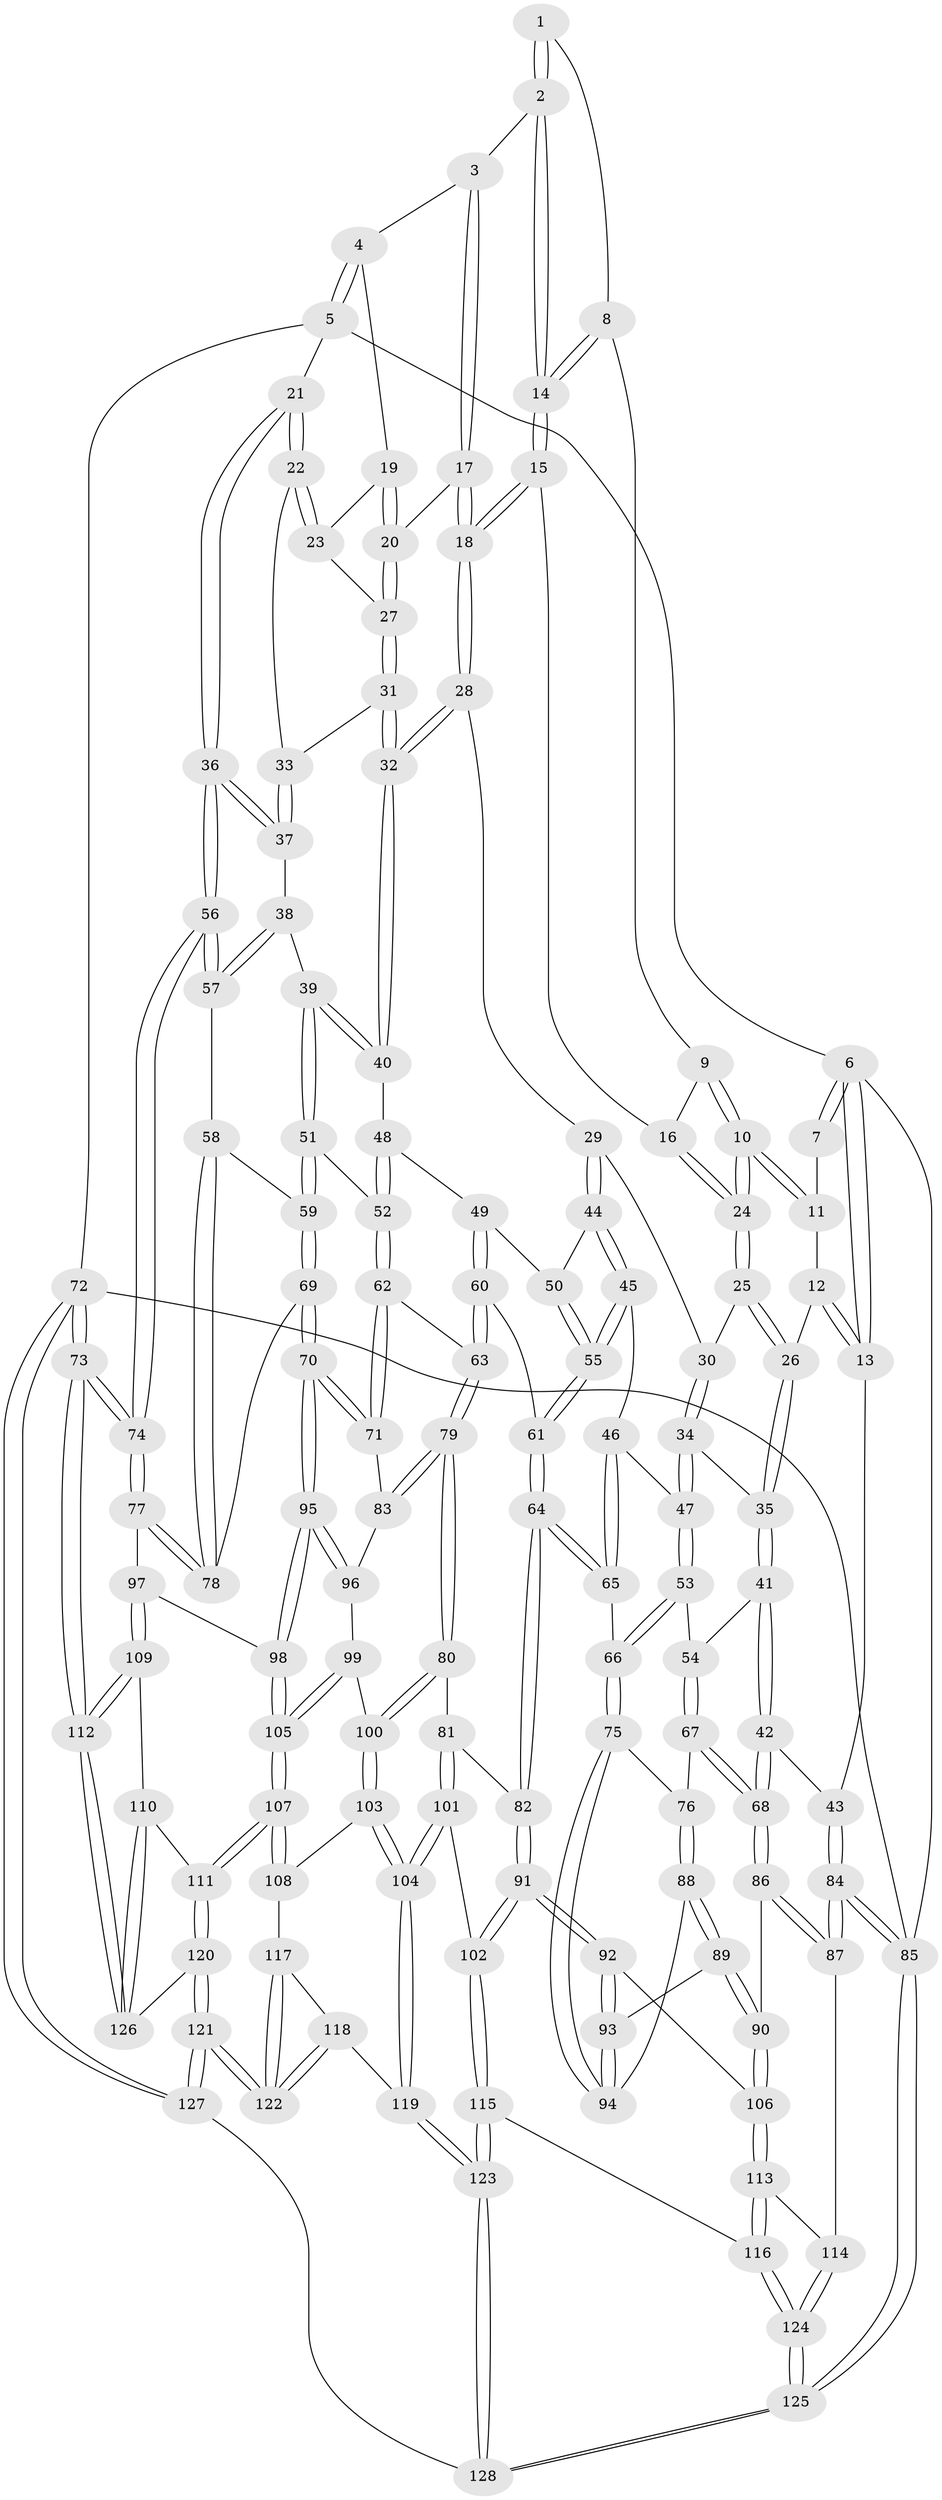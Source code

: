 // Generated by graph-tools (version 1.1) at 2025/16/03/09/25 04:16:48]
// undirected, 128 vertices, 317 edges
graph export_dot {
graph [start="1"]
  node [color=gray90,style=filled];
  1 [pos="+0.4985570976123585+0"];
  2 [pos="+0.6534008769548451+0"];
  3 [pos="+0.7999295355115179+0"];
  4 [pos="+0.8390977183218064+0"];
  5 [pos="+1+0"];
  6 [pos="+0+0"];
  7 [pos="+0.2615295753959747+0"];
  8 [pos="+0.46856997590965843+0.01263298996866075"];
  9 [pos="+0.45669415235971356+0.043634832617629474"];
  10 [pos="+0.32203636736606484+0.16228530110541042"];
  11 [pos="+0.2642243353002953+0"];
  12 [pos="+0.13155747996934292+0.15328005560306734"];
  13 [pos="+0+0.09835531424990389"];
  14 [pos="+0.5672632084710743+0.13826737641862685"];
  15 [pos="+0.5645791329155723+0.16538824155781923"];
  16 [pos="+0.504062041226906+0.14757519265902758"];
  17 [pos="+0.638255438607047+0.18749186680393262"];
  18 [pos="+0.584997845853396+0.1984313685478301"];
  19 [pos="+0.7371978474598998+0.14828863869486072"];
  20 [pos="+0.6747269663648361+0.1917134883155069"];
  21 [pos="+1+0"];
  22 [pos="+1+0.1321813722957302"];
  23 [pos="+0.8236332528044349+0.19412090087257503"];
  24 [pos="+0.32197709272362446+0.16293185353915393"];
  25 [pos="+0.3108889669420246+0.18516295903574492"];
  26 [pos="+0.2719747214101591+0.22481097011503737"];
  27 [pos="+0.7530622973981593+0.26534657914049886"];
  28 [pos="+0.5673965433699643+0.2549841772539362"];
  29 [pos="+0.5495842096089388+0.2760747852218319"];
  30 [pos="+0.5081462882834242+0.2779978494651223"];
  31 [pos="+0.7561244477355221+0.3038691183283461"];
  32 [pos="+0.7190038876429569+0.3487171102970186"];
  33 [pos="+0.829541713047535+0.31982591052936615"];
  34 [pos="+0.37340149030226444+0.3747893192680573"];
  35 [pos="+0.27080089050905704+0.23620304976255305"];
  36 [pos="+1+0.23564868555191523"];
  37 [pos="+0.850861390059322+0.36287131136759104"];
  38 [pos="+0.8503846497685803+0.4205386402218322"];
  39 [pos="+0.8452549905755435+0.42282150062040924"];
  40 [pos="+0.7176495707522712+0.35954656465879004"];
  41 [pos="+0.1506733257718951+0.3798194864230074"];
  42 [pos="+0+0.3814783911740178"];
  43 [pos="+0+0.3491005976154985"];
  44 [pos="+0.5520261540756563+0.3479852820443046"];
  45 [pos="+0.41238345295008266+0.42747067550878987"];
  46 [pos="+0.406684442600105+0.4259906738361837"];
  47 [pos="+0.3821391854896338+0.4152275317705552"];
  48 [pos="+0.7120013333688553+0.3711635730476369"];
  49 [pos="+0.6070792393557116+0.4246816649114819"];
  50 [pos="+0.5806390360137461+0.40556547248176644"];
  51 [pos="+0.7919738370790919+0.4799115902042215"];
  52 [pos="+0.7446339346204255+0.48111297238340217"];
  53 [pos="+0.303529164042532+0.49158106296382353"];
  54 [pos="+0.18193764707035692+0.42851274715916665"];
  55 [pos="+0.47852443178156623+0.4763004044983168"];
  56 [pos="+1+0.43895324221480403"];
  57 [pos="+0.9260621285635503+0.45032695471891226"];
  58 [pos="+0.8590990420660913+0.5403581213101672"];
  59 [pos="+0.8322268682095743+0.5390905453618408"];
  60 [pos="+0.6291408867801939+0.5336474181626921"];
  61 [pos="+0.5000180514964393+0.5338362074076242"];
  62 [pos="+0.6878532077447422+0.5379776523486883"];
  63 [pos="+0.6298535071031222+0.5343220308449713"];
  64 [pos="+0.45389454188577016+0.6062202065480174"];
  65 [pos="+0.4168903106591033+0.5928433330158549"];
  66 [pos="+0.30580499459274785+0.5764401152971924"];
  67 [pos="+0.14490955628706734+0.5892741539594483"];
  68 [pos="+0.12022331869288796+0.6041385801655254"];
  69 [pos="+0.7838963641046369+0.6107520111122154"];
  70 [pos="+0.7639866876354114+0.6250548072758039"];
  71 [pos="+0.744050541049599+0.6074306534275229"];
  72 [pos="+1+1"];
  73 [pos="+1+1"];
  74 [pos="+1+0.6060106315782505"];
  75 [pos="+0.29917150681187343+0.5847910416385883"];
  76 [pos="+0.1868046960206365+0.5906876223339625"];
  77 [pos="+0.9996979498991834+0.6528251571185921"];
  78 [pos="+0.9338634807039636+0.6156190103823901"];
  79 [pos="+0.5990598187813287+0.6453482321086408"];
  80 [pos="+0.5875016179343387+0.6586968937635342"];
  81 [pos="+0.558856944533884+0.6609238463888959"];
  82 [pos="+0.4572252430158811+0.6149776030633232"];
  83 [pos="+0.6451704691333615+0.6555371855689236"];
  84 [pos="+0+0.7420452504416956"];
  85 [pos="+0+1"];
  86 [pos="+0.0873725026955546+0.6805052006255474"];
  87 [pos="+0+0.7474052243023787"];
  88 [pos="+0.22554339685034214+0.6888415320723846"];
  89 [pos="+0.210729518999121+0.7168969039935409"];
  90 [pos="+0.18178800663697572+0.74698929208924"];
  91 [pos="+0.4077401793483783+0.7718594283475148"];
  92 [pos="+0.3572024986235952+0.7462359584157523"];
  93 [pos="+0.32359592882693056+0.6877237624854242"];
  94 [pos="+0.298995877575766+0.5927889350747779"];
  95 [pos="+0.768832157013252+0.6822523408932171"];
  96 [pos="+0.6912031767580195+0.6834998267017263"];
  97 [pos="+0.9279569981846691+0.7055287268816438"];
  98 [pos="+0.7811765176707836+0.7076088428544376"];
  99 [pos="+0.6503335191581303+0.7258169570356106"];
  100 [pos="+0.6177988015840157+0.7396705587368704"];
  101 [pos="+0.4731255874070194+0.8005205807101338"];
  102 [pos="+0.4188079470706505+0.7904663564917115"];
  103 [pos="+0.6117981241229017+0.7948452422339399"];
  104 [pos="+0.523261657019887+0.8276199754598861"];
  105 [pos="+0.7688881224690984+0.7415118483287839"];
  106 [pos="+0.2030274885877473+0.7893281178648927"];
  107 [pos="+0.753051696325281+0.8232349368065459"];
  108 [pos="+0.6760926471644959+0.8274516762790529"];
  109 [pos="+0.9104032030393238+0.7863491723734181"];
  110 [pos="+0.8015008612680801+0.861740199590118"];
  111 [pos="+0.7835442562224778+0.8597244562893841"];
  112 [pos="+1+1"];
  113 [pos="+0.19808218317928336+0.8539656108824141"];
  114 [pos="+0.00953661169897221+0.8253650706611324"];
  115 [pos="+0.40235159345374316+0.8192498862476507"];
  116 [pos="+0.22790145454652685+0.9505429786256304"];
  117 [pos="+0.6713427736302845+0.8400879517123706"];
  118 [pos="+0.6122913599704111+0.921383669157106"];
  119 [pos="+0.53760995564151+0.9073047229287973"];
  120 [pos="+0.7458041590567671+0.9760325569605773"];
  121 [pos="+0.7023886634546486+1"];
  122 [pos="+0.6697665108399152+0.9855424586345715"];
  123 [pos="+0.4541919927116828+1"];
  124 [pos="+0.19450856725684124+1"];
  125 [pos="+0.19562148167238672+1"];
  126 [pos="+0.9797124653275442+0.9737329312989983"];
  127 [pos="+0.6736351493995751+1"];
  128 [pos="+0.4407947289016627+1"];
  1 -- 2;
  1 -- 2;
  1 -- 8;
  2 -- 3;
  2 -- 14;
  2 -- 14;
  3 -- 4;
  3 -- 17;
  3 -- 17;
  4 -- 5;
  4 -- 5;
  4 -- 19;
  5 -- 6;
  5 -- 21;
  5 -- 72;
  6 -- 7;
  6 -- 7;
  6 -- 13;
  6 -- 13;
  6 -- 85;
  7 -- 11;
  8 -- 9;
  8 -- 14;
  8 -- 14;
  9 -- 10;
  9 -- 10;
  9 -- 16;
  10 -- 11;
  10 -- 11;
  10 -- 24;
  10 -- 24;
  11 -- 12;
  12 -- 13;
  12 -- 13;
  12 -- 26;
  13 -- 43;
  14 -- 15;
  14 -- 15;
  15 -- 16;
  15 -- 18;
  15 -- 18;
  16 -- 24;
  16 -- 24;
  17 -- 18;
  17 -- 18;
  17 -- 20;
  18 -- 28;
  18 -- 28;
  19 -- 20;
  19 -- 20;
  19 -- 23;
  20 -- 27;
  20 -- 27;
  21 -- 22;
  21 -- 22;
  21 -- 36;
  21 -- 36;
  22 -- 23;
  22 -- 23;
  22 -- 33;
  23 -- 27;
  24 -- 25;
  24 -- 25;
  25 -- 26;
  25 -- 26;
  25 -- 30;
  26 -- 35;
  26 -- 35;
  27 -- 31;
  27 -- 31;
  28 -- 29;
  28 -- 32;
  28 -- 32;
  29 -- 30;
  29 -- 44;
  29 -- 44;
  30 -- 34;
  30 -- 34;
  31 -- 32;
  31 -- 32;
  31 -- 33;
  32 -- 40;
  32 -- 40;
  33 -- 37;
  33 -- 37;
  34 -- 35;
  34 -- 47;
  34 -- 47;
  35 -- 41;
  35 -- 41;
  36 -- 37;
  36 -- 37;
  36 -- 56;
  36 -- 56;
  37 -- 38;
  38 -- 39;
  38 -- 57;
  38 -- 57;
  39 -- 40;
  39 -- 40;
  39 -- 51;
  39 -- 51;
  40 -- 48;
  41 -- 42;
  41 -- 42;
  41 -- 54;
  42 -- 43;
  42 -- 68;
  42 -- 68;
  43 -- 84;
  43 -- 84;
  44 -- 45;
  44 -- 45;
  44 -- 50;
  45 -- 46;
  45 -- 55;
  45 -- 55;
  46 -- 47;
  46 -- 65;
  46 -- 65;
  47 -- 53;
  47 -- 53;
  48 -- 49;
  48 -- 52;
  48 -- 52;
  49 -- 50;
  49 -- 60;
  49 -- 60;
  50 -- 55;
  50 -- 55;
  51 -- 52;
  51 -- 59;
  51 -- 59;
  52 -- 62;
  52 -- 62;
  53 -- 54;
  53 -- 66;
  53 -- 66;
  54 -- 67;
  54 -- 67;
  55 -- 61;
  55 -- 61;
  56 -- 57;
  56 -- 57;
  56 -- 74;
  56 -- 74;
  57 -- 58;
  58 -- 59;
  58 -- 78;
  58 -- 78;
  59 -- 69;
  59 -- 69;
  60 -- 61;
  60 -- 63;
  60 -- 63;
  61 -- 64;
  61 -- 64;
  62 -- 63;
  62 -- 71;
  62 -- 71;
  63 -- 79;
  63 -- 79;
  64 -- 65;
  64 -- 65;
  64 -- 82;
  64 -- 82;
  65 -- 66;
  66 -- 75;
  66 -- 75;
  67 -- 68;
  67 -- 68;
  67 -- 76;
  68 -- 86;
  68 -- 86;
  69 -- 70;
  69 -- 70;
  69 -- 78;
  70 -- 71;
  70 -- 71;
  70 -- 95;
  70 -- 95;
  71 -- 83;
  72 -- 73;
  72 -- 73;
  72 -- 127;
  72 -- 127;
  72 -- 85;
  73 -- 74;
  73 -- 74;
  73 -- 112;
  73 -- 112;
  74 -- 77;
  74 -- 77;
  75 -- 76;
  75 -- 94;
  75 -- 94;
  76 -- 88;
  76 -- 88;
  77 -- 78;
  77 -- 78;
  77 -- 97;
  79 -- 80;
  79 -- 80;
  79 -- 83;
  79 -- 83;
  80 -- 81;
  80 -- 100;
  80 -- 100;
  81 -- 82;
  81 -- 101;
  81 -- 101;
  82 -- 91;
  82 -- 91;
  83 -- 96;
  84 -- 85;
  84 -- 85;
  84 -- 87;
  84 -- 87;
  85 -- 125;
  85 -- 125;
  86 -- 87;
  86 -- 87;
  86 -- 90;
  87 -- 114;
  88 -- 89;
  88 -- 89;
  88 -- 94;
  89 -- 90;
  89 -- 90;
  89 -- 93;
  90 -- 106;
  90 -- 106;
  91 -- 92;
  91 -- 92;
  91 -- 102;
  91 -- 102;
  92 -- 93;
  92 -- 93;
  92 -- 106;
  93 -- 94;
  93 -- 94;
  95 -- 96;
  95 -- 96;
  95 -- 98;
  95 -- 98;
  96 -- 99;
  97 -- 98;
  97 -- 109;
  97 -- 109;
  98 -- 105;
  98 -- 105;
  99 -- 100;
  99 -- 105;
  99 -- 105;
  100 -- 103;
  100 -- 103;
  101 -- 102;
  101 -- 104;
  101 -- 104;
  102 -- 115;
  102 -- 115;
  103 -- 104;
  103 -- 104;
  103 -- 108;
  104 -- 119;
  104 -- 119;
  105 -- 107;
  105 -- 107;
  106 -- 113;
  106 -- 113;
  107 -- 108;
  107 -- 108;
  107 -- 111;
  107 -- 111;
  108 -- 117;
  109 -- 110;
  109 -- 112;
  109 -- 112;
  110 -- 111;
  110 -- 126;
  110 -- 126;
  111 -- 120;
  111 -- 120;
  112 -- 126;
  112 -- 126;
  113 -- 114;
  113 -- 116;
  113 -- 116;
  114 -- 124;
  114 -- 124;
  115 -- 116;
  115 -- 123;
  115 -- 123;
  116 -- 124;
  116 -- 124;
  117 -- 118;
  117 -- 122;
  117 -- 122;
  118 -- 119;
  118 -- 122;
  118 -- 122;
  119 -- 123;
  119 -- 123;
  120 -- 121;
  120 -- 121;
  120 -- 126;
  121 -- 122;
  121 -- 122;
  121 -- 127;
  121 -- 127;
  123 -- 128;
  123 -- 128;
  124 -- 125;
  124 -- 125;
  125 -- 128;
  125 -- 128;
  127 -- 128;
}
